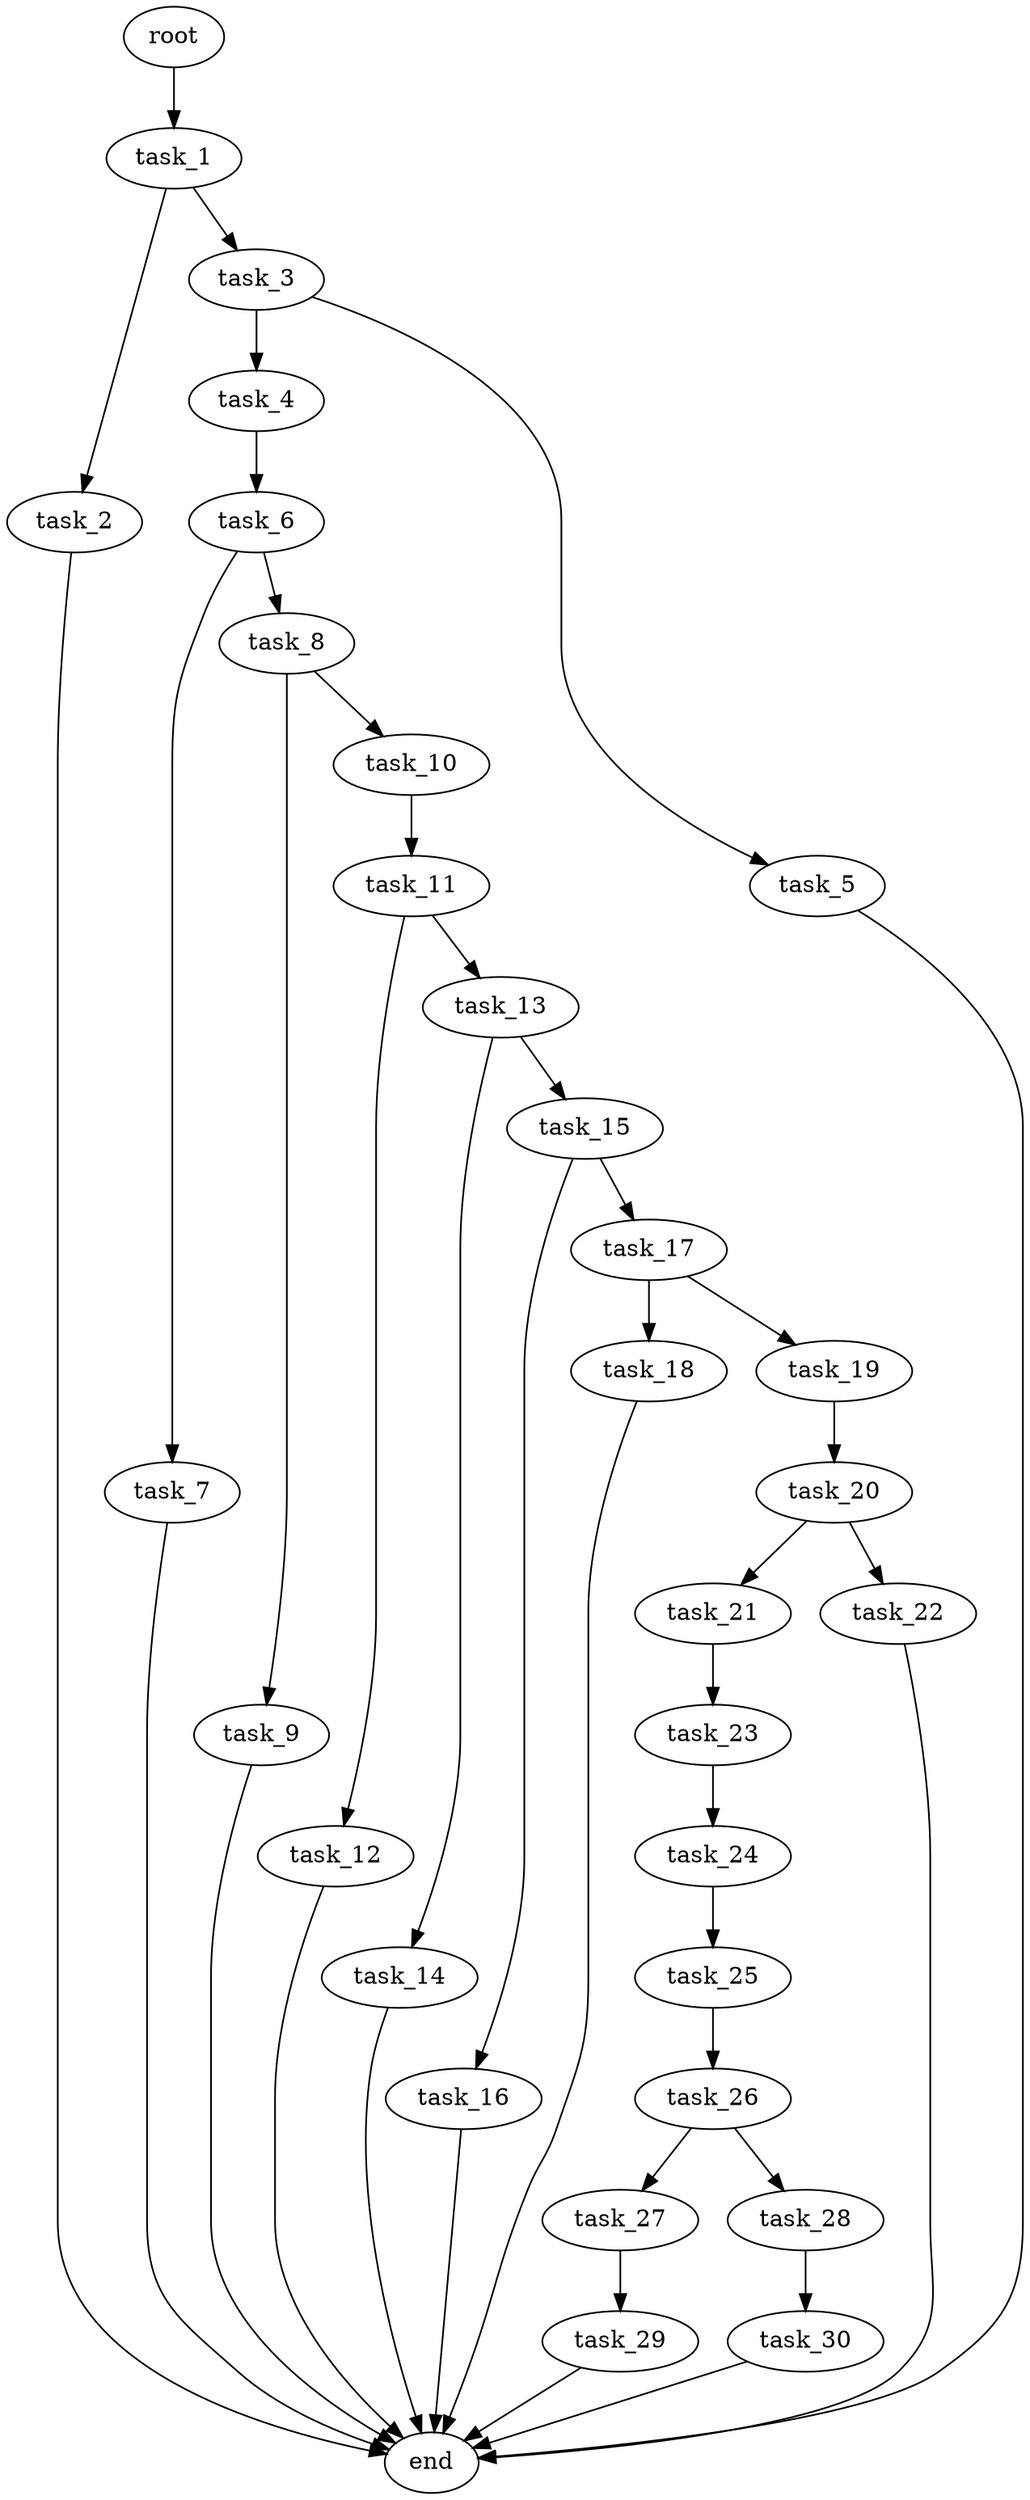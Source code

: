 digraph G {
  root [size="0.000000e+00"];
  task_1 [size="1.835260e+10"];
  task_2 [size="5.686584e+10"];
  task_3 [size="3.936120e+10"];
  task_4 [size="9.456928e+10"];
  task_5 [size="2.397713e+10"];
  task_6 [size="8.705525e+10"];
  task_7 [size="2.738489e+10"];
  task_8 [size="6.281204e+10"];
  task_9 [size="2.919604e+10"];
  task_10 [size="9.163047e+10"];
  task_11 [size="6.980742e+10"];
  task_12 [size="7.224371e+10"];
  task_13 [size="2.173331e+10"];
  task_14 [size="4.935382e+10"];
  task_15 [size="9.923905e+10"];
  task_16 [size="5.528686e+10"];
  task_17 [size="9.953168e+10"];
  task_18 [size="7.662598e+09"];
  task_19 [size="1.053140e+10"];
  task_20 [size="7.665624e+10"];
  task_21 [size="3.260805e+10"];
  task_22 [size="4.509909e+10"];
  task_23 [size="2.528413e+10"];
  task_24 [size="5.061140e+10"];
  task_25 [size="4.622213e+10"];
  task_26 [size="7.328817e+09"];
  task_27 [size="6.945163e+10"];
  task_28 [size="7.497612e+10"];
  task_29 [size="3.812175e+10"];
  task_30 [size="7.459828e+10"];
  end [size="0.000000e+00"];

  root -> task_1 [size="1.000000e-12"];
  task_1 -> task_2 [size="5.686584e+08"];
  task_1 -> task_3 [size="3.936120e+08"];
  task_2 -> end [size="1.000000e-12"];
  task_3 -> task_4 [size="9.456928e+08"];
  task_3 -> task_5 [size="2.397713e+08"];
  task_4 -> task_6 [size="8.705525e+08"];
  task_5 -> end [size="1.000000e-12"];
  task_6 -> task_7 [size="2.738489e+08"];
  task_6 -> task_8 [size="6.281204e+08"];
  task_7 -> end [size="1.000000e-12"];
  task_8 -> task_9 [size="2.919604e+08"];
  task_8 -> task_10 [size="9.163047e+08"];
  task_9 -> end [size="1.000000e-12"];
  task_10 -> task_11 [size="6.980742e+08"];
  task_11 -> task_12 [size="7.224371e+08"];
  task_11 -> task_13 [size="2.173331e+08"];
  task_12 -> end [size="1.000000e-12"];
  task_13 -> task_14 [size="4.935382e+08"];
  task_13 -> task_15 [size="9.923905e+08"];
  task_14 -> end [size="1.000000e-12"];
  task_15 -> task_16 [size="5.528686e+08"];
  task_15 -> task_17 [size="9.953168e+08"];
  task_16 -> end [size="1.000000e-12"];
  task_17 -> task_18 [size="7.662598e+07"];
  task_17 -> task_19 [size="1.053140e+08"];
  task_18 -> end [size="1.000000e-12"];
  task_19 -> task_20 [size="7.665624e+08"];
  task_20 -> task_21 [size="3.260805e+08"];
  task_20 -> task_22 [size="4.509909e+08"];
  task_21 -> task_23 [size="2.528413e+08"];
  task_22 -> end [size="1.000000e-12"];
  task_23 -> task_24 [size="5.061140e+08"];
  task_24 -> task_25 [size="4.622213e+08"];
  task_25 -> task_26 [size="7.328817e+07"];
  task_26 -> task_27 [size="6.945163e+08"];
  task_26 -> task_28 [size="7.497612e+08"];
  task_27 -> task_29 [size="3.812175e+08"];
  task_28 -> task_30 [size="7.459828e+08"];
  task_29 -> end [size="1.000000e-12"];
  task_30 -> end [size="1.000000e-12"];
}
